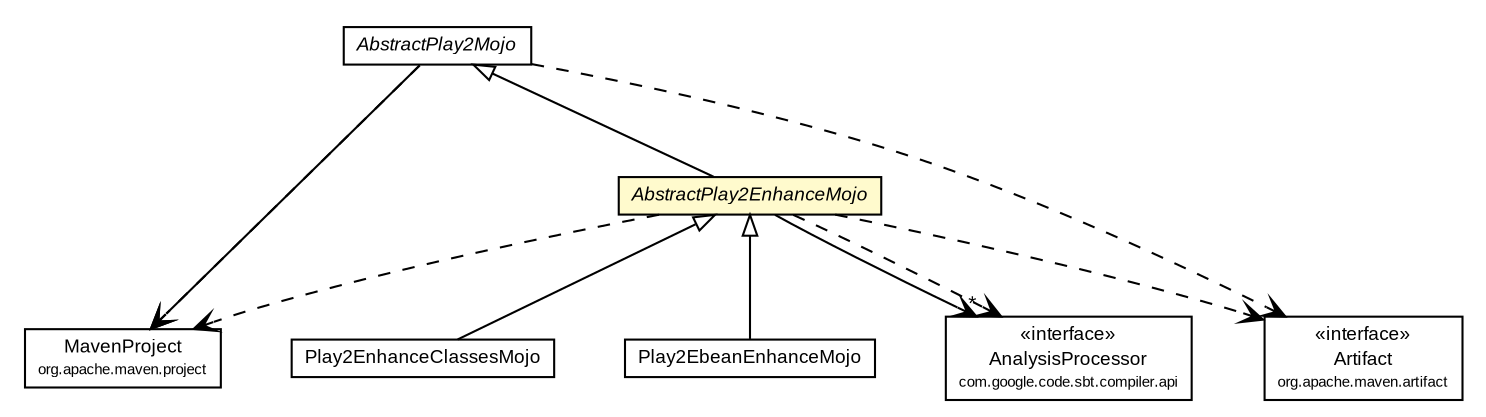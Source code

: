 #!/usr/local/bin/dot
#
# Class diagram 
# Generated by UMLGraph version R5_6-24-gf6e263 (http://www.umlgraph.org/)
#

digraph G {
	edge [fontname="arial",fontsize=10,labelfontname="arial",labelfontsize=10];
	node [fontname="arial",fontsize=10,shape=plaintext];
	nodesep=0.25;
	ranksep=0.5;
	// com.google.code.play2.plugin.Play2EnhanceClassesMojo
	c339 [label=<<table title="com.google.code.play2.plugin.Play2EnhanceClassesMojo" border="0" cellborder="1" cellspacing="0" cellpadding="2" port="p" href="./Play2EnhanceClassesMojo.html">
		<tr><td><table border="0" cellspacing="0" cellpadding="1">
<tr><td align="center" balign="center"> Play2EnhanceClassesMojo </td></tr>
		</table></td></tr>
		</table>>, URL="./Play2EnhanceClassesMojo.html", fontname="arial", fontcolor="black", fontsize=9.0];
	// com.google.code.play2.plugin.Play2EbeanEnhanceMojo
	c340 [label=<<table title="com.google.code.play2.plugin.Play2EbeanEnhanceMojo" border="0" cellborder="1" cellspacing="0" cellpadding="2" port="p" href="./Play2EbeanEnhanceMojo.html">
		<tr><td><table border="0" cellspacing="0" cellpadding="1">
<tr><td align="center" balign="center"> Play2EbeanEnhanceMojo </td></tr>
		</table></td></tr>
		</table>>, URL="./Play2EbeanEnhanceMojo.html", fontname="arial", fontcolor="black", fontsize=9.0];
	// com.google.code.play2.plugin.AbstractPlay2Mojo
	c351 [label=<<table title="com.google.code.play2.plugin.AbstractPlay2Mojo" border="0" cellborder="1" cellspacing="0" cellpadding="2" port="p" href="./AbstractPlay2Mojo.html">
		<tr><td><table border="0" cellspacing="0" cellpadding="1">
<tr><td align="center" balign="center"><font face="arial italic"> AbstractPlay2Mojo </font></td></tr>
		</table></td></tr>
		</table>>, URL="./AbstractPlay2Mojo.html", fontname="arial", fontcolor="black", fontsize=9.0];
	// com.google.code.play2.plugin.AbstractPlay2EnhanceMojo
	c352 [label=<<table title="com.google.code.play2.plugin.AbstractPlay2EnhanceMojo" border="0" cellborder="1" cellspacing="0" cellpadding="2" port="p" bgcolor="lemonChiffon" href="./AbstractPlay2EnhanceMojo.html">
		<tr><td><table border="0" cellspacing="0" cellpadding="1">
<tr><td align="center" balign="center"><font face="arial italic"> AbstractPlay2EnhanceMojo </font></td></tr>
		</table></td></tr>
		</table>>, URL="./AbstractPlay2EnhanceMojo.html", fontname="arial", fontcolor="black", fontsize=9.0];
	//com.google.code.play2.plugin.Play2EnhanceClassesMojo extends com.google.code.play2.plugin.AbstractPlay2EnhanceMojo
	c352:p -> c339:p [dir=back,arrowtail=empty];
	//com.google.code.play2.plugin.Play2EbeanEnhanceMojo extends com.google.code.play2.plugin.AbstractPlay2EnhanceMojo
	c352:p -> c340:p [dir=back,arrowtail=empty];
	//com.google.code.play2.plugin.AbstractPlay2EnhanceMojo extends com.google.code.play2.plugin.AbstractPlay2Mojo
	c351:p -> c352:p [dir=back,arrowtail=empty];
	// com.google.code.play2.plugin.AbstractPlay2Mojo NAVASSOC org.apache.maven.project.MavenProject
	c351:p -> c359:p [taillabel="", label="", headlabel="", fontname="arial", fontcolor="black", fontsize=10.0, color="black", arrowhead=open];
	// com.google.code.play2.plugin.AbstractPlay2EnhanceMojo NAVASSOC com.google.code.sbt.compiler.api.AnalysisProcessor
	c352:p -> c360:p [taillabel="", label="", headlabel="*", fontname="arial", fontcolor="black", fontsize=10.0, color="black", arrowhead=open];
	// com.google.code.play2.plugin.AbstractPlay2Mojo DEPEND org.apache.maven.artifact.Artifact
	c351:p -> c361:p [taillabel="", label="", headlabel="", fontname="arial", fontcolor="black", fontsize=10.0, color="black", arrowhead=open, style=dashed];
	// com.google.code.play2.plugin.AbstractPlay2Mojo DEPEND org.apache.maven.project.MavenProject
	c351:p -> c359:p [taillabel="", label="", headlabel="", fontname="arial", fontcolor="black", fontsize=10.0, color="black", arrowhead=open, style=dashed];
	// com.google.code.play2.plugin.AbstractPlay2EnhanceMojo DEPEND org.apache.maven.artifact.Artifact
	c352:p -> c361:p [taillabel="", label="", headlabel="", fontname="arial", fontcolor="black", fontsize=10.0, color="black", arrowhead=open, style=dashed];
	// com.google.code.play2.plugin.AbstractPlay2EnhanceMojo DEPEND com.google.code.sbt.compiler.api.AnalysisProcessor
	c352:p -> c360:p [taillabel="", label="", headlabel="", fontname="arial", fontcolor="black", fontsize=10.0, color="black", arrowhead=open, style=dashed];
	// com.google.code.play2.plugin.AbstractPlay2EnhanceMojo DEPEND org.apache.maven.project.MavenProject
	c352:p -> c359:p [taillabel="", label="", headlabel="", fontname="arial", fontcolor="black", fontsize=10.0, color="black", arrowhead=open, style=dashed];
	// com.google.code.sbt.compiler.api.AnalysisProcessor
	c360 [label=<<table title="com.google.code.sbt.compiler.api.AnalysisProcessor" border="0" cellborder="1" cellspacing="0" cellpadding="2" port="p" href="http://sbt-compiler-maven-plugin.googlecode.com/svn/mavensite/1.0.0-beta4/sbt-compiler-api/apidocs/com/google/code/sbt/compiler/api/AnalysisProcessor.html">
		<tr><td><table border="0" cellspacing="0" cellpadding="1">
<tr><td align="center" balign="center"> &#171;interface&#187; </td></tr>
<tr><td align="center" balign="center"> AnalysisProcessor </td></tr>
<tr><td align="center" balign="center"><font point-size="7.0"> com.google.code.sbt.compiler.api </font></td></tr>
		</table></td></tr>
		</table>>, URL="http://sbt-compiler-maven-plugin.googlecode.com/svn/mavensite/1.0.0-beta4/sbt-compiler-api/apidocs/com/google/code/sbt/compiler/api/AnalysisProcessor.html", fontname="arial", fontcolor="black", fontsize=9.0];
	// org.apache.maven.artifact.Artifact
	c361 [label=<<table title="org.apache.maven.artifact.Artifact" border="0" cellborder="1" cellspacing="0" cellpadding="2" port="p" href="http://maven.apache.org/ref/2.2.1/maven-artifact/apidocs/org/apache/maven/artifact/Artifact.html">
		<tr><td><table border="0" cellspacing="0" cellpadding="1">
<tr><td align="center" balign="center"> &#171;interface&#187; </td></tr>
<tr><td align="center" balign="center"> Artifact </td></tr>
<tr><td align="center" balign="center"><font point-size="7.0"> org.apache.maven.artifact </font></td></tr>
		</table></td></tr>
		</table>>, URL="http://maven.apache.org/ref/2.2.1/maven-artifact/apidocs/org/apache/maven/artifact/Artifact.html", fontname="arial", fontcolor="black", fontsize=9.0];
	// org.apache.maven.project.MavenProject
	c359 [label=<<table title="org.apache.maven.project.MavenProject" border="0" cellborder="1" cellspacing="0" cellpadding="2" port="p" href="http://maven.apache.org/ref/2.2.1/maven-project/apidocs/org/apache/maven/project/MavenProject.html">
		<tr><td><table border="0" cellspacing="0" cellpadding="1">
<tr><td align="center" balign="center"> MavenProject </td></tr>
<tr><td align="center" balign="center"><font point-size="7.0"> org.apache.maven.project </font></td></tr>
		</table></td></tr>
		</table>>, URL="http://maven.apache.org/ref/2.2.1/maven-project/apidocs/org/apache/maven/project/MavenProject.html", fontname="arial", fontcolor="black", fontsize=9.0];
}

